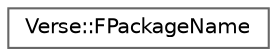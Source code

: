 digraph "Graphical Class Hierarchy"
{
 // INTERACTIVE_SVG=YES
 // LATEX_PDF_SIZE
  bgcolor="transparent";
  edge [fontname=Helvetica,fontsize=10,labelfontname=Helvetica,labelfontsize=10];
  node [fontname=Helvetica,fontsize=10,shape=box,height=0.2,width=0.4];
  rankdir="LR";
  Node0 [id="Node000000",label="Verse::FPackageName",height=0.2,width=0.4,color="grey40", fillcolor="white", style="filled",URL="$df/d25/classVerse_1_1FPackageName.html",tooltip=" "];
}
